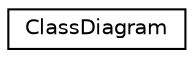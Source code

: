 digraph "类继承关系图"
{
 // INTERACTIVE_SVG=YES
 // LATEX_PDF_SIZE
  edge [fontname="Helvetica",fontsize="10",labelfontname="Helvetica",labelfontsize="10"];
  node [fontname="Helvetica",fontsize="10",shape=record];
  rankdir="LR";
  Node0 [label="ClassDiagram",height=0.2,width=0.4,color="black", fillcolor="white", style="filled",URL="$d1/d97/class_class_diagram.html",tooltip="Class representing a built-in class diagram."];
}
